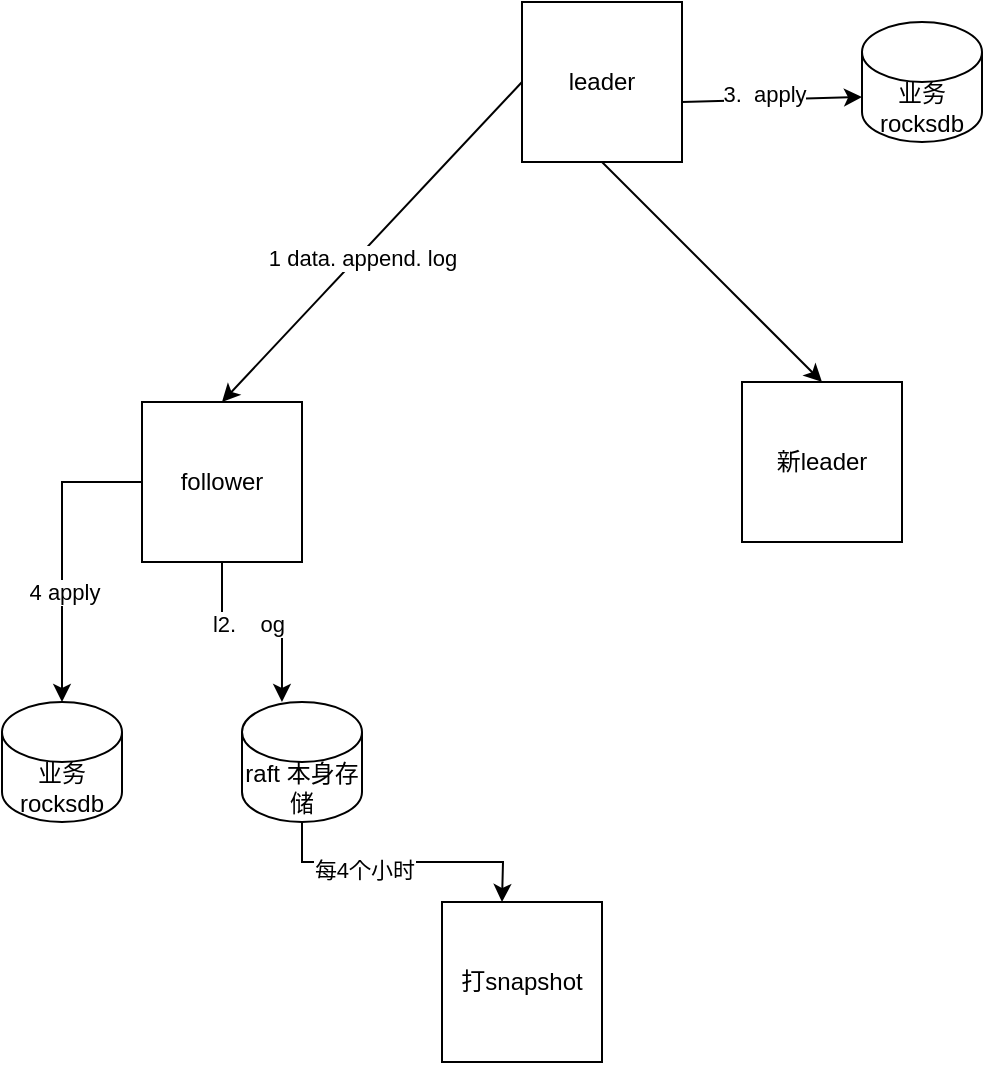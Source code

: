 <mxfile version="22.1.16" type="github">
  <diagram name="第 1 页" id="-bYgTaxVNJsQ00GNJId1">
    <mxGraphModel dx="858" dy="504" grid="1" gridSize="10" guides="1" tooltips="1" connect="1" arrows="1" fold="1" page="1" pageScale="1" pageWidth="827" pageHeight="1169" math="0" shadow="0">
      <root>
        <mxCell id="0" />
        <mxCell id="1" parent="0" />
        <mxCell id="XOAkBOD9G0rYFTy8uTz9-1" value="leader" style="whiteSpace=wrap;html=1;aspect=fixed;" vertex="1" parent="1">
          <mxGeometry x="390" y="40" width="80" height="80" as="geometry" />
        </mxCell>
        <mxCell id="XOAkBOD9G0rYFTy8uTz9-12" style="edgeStyle=orthogonalEdgeStyle;rounded=0;orthogonalLoop=1;jettySize=auto;html=1;exitX=0;exitY=0.5;exitDx=0;exitDy=0;" edge="1" parent="1" source="XOAkBOD9G0rYFTy8uTz9-2" target="XOAkBOD9G0rYFTy8uTz9-7">
          <mxGeometry relative="1" as="geometry" />
        </mxCell>
        <mxCell id="XOAkBOD9G0rYFTy8uTz9-19" value="4 apply" style="edgeLabel;html=1;align=center;verticalAlign=middle;resizable=0;points=[];" vertex="1" connectable="0" parent="XOAkBOD9G0rYFTy8uTz9-12">
          <mxGeometry x="0.267" y="1" relative="1" as="geometry">
            <mxPoint as="offset" />
          </mxGeometry>
        </mxCell>
        <mxCell id="XOAkBOD9G0rYFTy8uTz9-2" value="follower" style="whiteSpace=wrap;html=1;aspect=fixed;" vertex="1" parent="1">
          <mxGeometry x="200" y="240" width="80" height="80" as="geometry" />
        </mxCell>
        <mxCell id="XOAkBOD9G0rYFTy8uTz9-3" value="业务rocksdb" style="shape=cylinder3;whiteSpace=wrap;html=1;boundedLbl=1;backgroundOutline=1;size=15;" vertex="1" parent="1">
          <mxGeometry x="560" y="50" width="60" height="60" as="geometry" />
        </mxCell>
        <mxCell id="XOAkBOD9G0rYFTy8uTz9-4" value="" style="endArrow=classic;html=1;rounded=0;exitX=0;exitY=0.5;exitDx=0;exitDy=0;entryX=0.5;entryY=0;entryDx=0;entryDy=0;" edge="1" parent="1" source="XOAkBOD9G0rYFTy8uTz9-1" target="XOAkBOD9G0rYFTy8uTz9-2">
          <mxGeometry width="50" height="50" relative="1" as="geometry">
            <mxPoint x="390" y="290" as="sourcePoint" />
            <mxPoint x="440" y="240" as="targetPoint" />
          </mxGeometry>
        </mxCell>
        <mxCell id="XOAkBOD9G0rYFTy8uTz9-9" value="1 data. append. log" style="edgeLabel;html=1;align=center;verticalAlign=middle;resizable=0;points=[];" vertex="1" connectable="0" parent="XOAkBOD9G0rYFTy8uTz9-4">
          <mxGeometry x="0.084" y="2" relative="1" as="geometry">
            <mxPoint as="offset" />
          </mxGeometry>
        </mxCell>
        <mxCell id="XOAkBOD9G0rYFTy8uTz9-5" value="新leader" style="whiteSpace=wrap;html=1;aspect=fixed;" vertex="1" parent="1">
          <mxGeometry x="500" y="230" width="80" height="80" as="geometry" />
        </mxCell>
        <mxCell id="XOAkBOD9G0rYFTy8uTz9-6" value="" style="endArrow=classic;html=1;rounded=0;exitX=0.5;exitY=1;exitDx=0;exitDy=0;entryX=0.5;entryY=0;entryDx=0;entryDy=0;" edge="1" parent="1" source="XOAkBOD9G0rYFTy8uTz9-1" target="XOAkBOD9G0rYFTy8uTz9-5">
          <mxGeometry width="50" height="50" relative="1" as="geometry">
            <mxPoint x="520" y="190" as="sourcePoint" />
            <mxPoint x="570" y="140" as="targetPoint" />
          </mxGeometry>
        </mxCell>
        <mxCell id="XOAkBOD9G0rYFTy8uTz9-7" value="业务rocksdb" style="shape=cylinder3;whiteSpace=wrap;html=1;boundedLbl=1;backgroundOutline=1;size=15;" vertex="1" parent="1">
          <mxGeometry x="130" y="390" width="60" height="60" as="geometry" />
        </mxCell>
        <mxCell id="XOAkBOD9G0rYFTy8uTz9-13" style="edgeStyle=orthogonalEdgeStyle;rounded=0;orthogonalLoop=1;jettySize=auto;html=1;exitX=0.5;exitY=1;exitDx=0;exitDy=0;exitPerimeter=0;" edge="1" parent="1" source="XOAkBOD9G0rYFTy8uTz9-8">
          <mxGeometry relative="1" as="geometry">
            <mxPoint x="380" y="490" as="targetPoint" />
          </mxGeometry>
        </mxCell>
        <mxCell id="XOAkBOD9G0rYFTy8uTz9-15" value="每4个小时" style="edgeLabel;html=1;align=center;verticalAlign=middle;resizable=0;points=[];" vertex="1" connectable="0" parent="XOAkBOD9G0rYFTy8uTz9-13">
          <mxGeometry x="-0.274" y="-4" relative="1" as="geometry">
            <mxPoint as="offset" />
          </mxGeometry>
        </mxCell>
        <mxCell id="XOAkBOD9G0rYFTy8uTz9-8" value="raft 本身存储" style="shape=cylinder3;whiteSpace=wrap;html=1;boundedLbl=1;backgroundOutline=1;size=15;" vertex="1" parent="1">
          <mxGeometry x="250" y="390" width="60" height="60" as="geometry" />
        </mxCell>
        <mxCell id="XOAkBOD9G0rYFTy8uTz9-10" style="edgeStyle=orthogonalEdgeStyle;rounded=0;orthogonalLoop=1;jettySize=auto;html=1;exitX=0.5;exitY=1;exitDx=0;exitDy=0;entryX=0.333;entryY=0;entryDx=0;entryDy=0;entryPerimeter=0;" edge="1" parent="1" source="XOAkBOD9G0rYFTy8uTz9-2" target="XOAkBOD9G0rYFTy8uTz9-8">
          <mxGeometry relative="1" as="geometry" />
        </mxCell>
        <mxCell id="XOAkBOD9G0rYFTy8uTz9-11" value="l2.&amp;nbsp; &amp;nbsp; og" style="edgeLabel;html=1;align=center;verticalAlign=middle;resizable=0;points=[];" vertex="1" connectable="0" parent="XOAkBOD9G0rYFTy8uTz9-10">
          <mxGeometry x="-0.04" y="4" relative="1" as="geometry">
            <mxPoint as="offset" />
          </mxGeometry>
        </mxCell>
        <mxCell id="XOAkBOD9G0rYFTy8uTz9-14" value="打snapshot" style="whiteSpace=wrap;html=1;aspect=fixed;" vertex="1" parent="1">
          <mxGeometry x="350" y="490" width="80" height="80" as="geometry" />
        </mxCell>
        <mxCell id="XOAkBOD9G0rYFTy8uTz9-16" value="" style="endArrow=classic;html=1;rounded=0;entryX=0;entryY=0;entryDx=0;entryDy=37.5;entryPerimeter=0;" edge="1" parent="1" target="XOAkBOD9G0rYFTy8uTz9-3">
          <mxGeometry width="50" height="50" relative="1" as="geometry">
            <mxPoint x="470" y="90" as="sourcePoint" />
            <mxPoint x="520" y="40" as="targetPoint" />
          </mxGeometry>
        </mxCell>
        <mxCell id="XOAkBOD9G0rYFTy8uTz9-17" value="3.&amp;nbsp; apply" style="edgeLabel;html=1;align=center;verticalAlign=middle;resizable=0;points=[];" vertex="1" connectable="0" parent="XOAkBOD9G0rYFTy8uTz9-16">
          <mxGeometry x="-0.087" y="3" relative="1" as="geometry">
            <mxPoint as="offset" />
          </mxGeometry>
        </mxCell>
      </root>
    </mxGraphModel>
  </diagram>
</mxfile>
